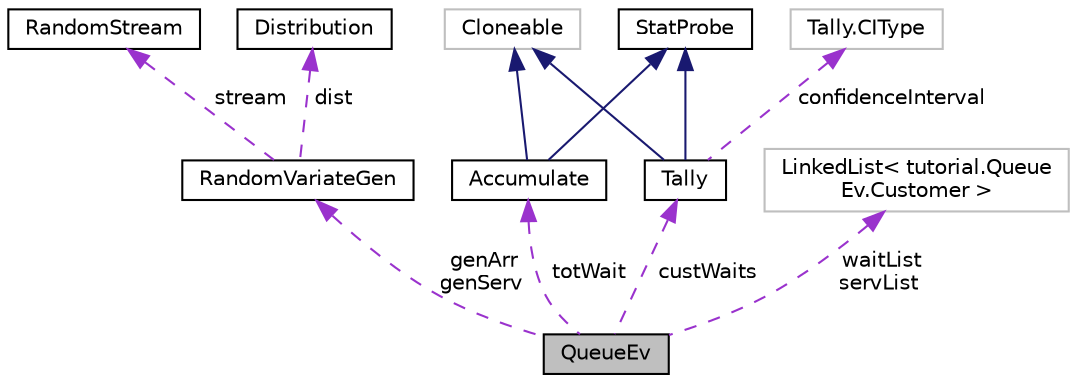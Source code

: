 digraph "QueueEv"
{
 // INTERACTIVE_SVG=YES
  bgcolor="transparent";
  edge [fontname="Helvetica",fontsize="10",labelfontname="Helvetica",labelfontsize="10"];
  node [fontname="Helvetica",fontsize="10",shape=record];
  Node1 [label="QueueEv",height=0.2,width=0.4,color="black", fillcolor="grey75", style="filled", fontcolor="black"];
  Node2 -> Node1 [dir="back",color="darkorchid3",fontsize="10",style="dashed",label=" genArr\ngenServ" ,fontname="Helvetica"];
  Node2 [label="RandomVariateGen",height=0.2,width=0.4,color="black",URL="$classumontreal_1_1ssj_1_1randvar_1_1RandomVariateGen.html",tooltip="This is the base class for all random variate generators over the real line. "];
  Node3 -> Node2 [dir="back",color="darkorchid3",fontsize="10",style="dashed",label=" dist" ,fontname="Helvetica"];
  Node3 [label="Distribution",height=0.2,width=0.4,color="black",URL="$interfaceumontreal_1_1ssj_1_1probdist_1_1Distribution.html",tooltip="This interface should be implemented by all classes supporting discrete and continuous distributions..."];
  Node4 -> Node2 [dir="back",color="darkorchid3",fontsize="10",style="dashed",label=" stream" ,fontname="Helvetica"];
  Node4 [label="RandomStream",height=0.2,width=0.4,color="black",URL="$interfaceumontreal_1_1ssj_1_1rng_1_1RandomStream.html",tooltip="This interface defines the basic structures to handle multiple streams of uniform (pseudo)random numb..."];
  Node5 -> Node1 [dir="back",color="darkorchid3",fontsize="10",style="dashed",label=" custWaits" ,fontname="Helvetica"];
  Node5 [label="Tally",height=0.2,width=0.4,color="black",URL="$classumontreal_1_1ssj_1_1stat_1_1Tally.html",tooltip="A subclass of StatProbe. "];
  Node6 -> Node5 [dir="back",color="midnightblue",fontsize="10",style="solid",fontname="Helvetica"];
  Node6 [label="StatProbe",height=0.2,width=0.4,color="black",URL="$classumontreal_1_1ssj_1_1stat_1_1StatProbe.html",tooltip="The objects of this class are statistical probes or collectors, which are elementary devices for coll..."];
  Node7 -> Node5 [dir="back",color="midnightblue",fontsize="10",style="solid",fontname="Helvetica"];
  Node7 [label="Cloneable",height=0.2,width=0.4,color="grey75"];
  Node8 -> Node5 [dir="back",color="darkorchid3",fontsize="10",style="dashed",label=" confidenceInterval" ,fontname="Helvetica"];
  Node8 [label="Tally.CIType",height=0.2,width=0.4,color="grey75"];
  Node9 -> Node1 [dir="back",color="darkorchid3",fontsize="10",style="dashed",label=" totWait" ,fontname="Helvetica"];
  Node9 [label="Accumulate",height=0.2,width=0.4,color="black",URL="$classumontreal_1_1ssj_1_1simevents_1_1Accumulate.html",tooltip="A subclass of umontreal.ssj.stat.StatProbe, for collecting statistics on a variable that evolves in s..."];
  Node6 -> Node9 [dir="back",color="midnightblue",fontsize="10",style="solid",fontname="Helvetica"];
  Node7 -> Node9 [dir="back",color="midnightblue",fontsize="10",style="solid",fontname="Helvetica"];
  Node10 -> Node1 [dir="back",color="darkorchid3",fontsize="10",style="dashed",label=" waitList\nservList" ,fontname="Helvetica"];
  Node10 [label="LinkedList\< tutorial.Queue\lEv.Customer \>",height=0.2,width=0.4,color="grey75"];
}
